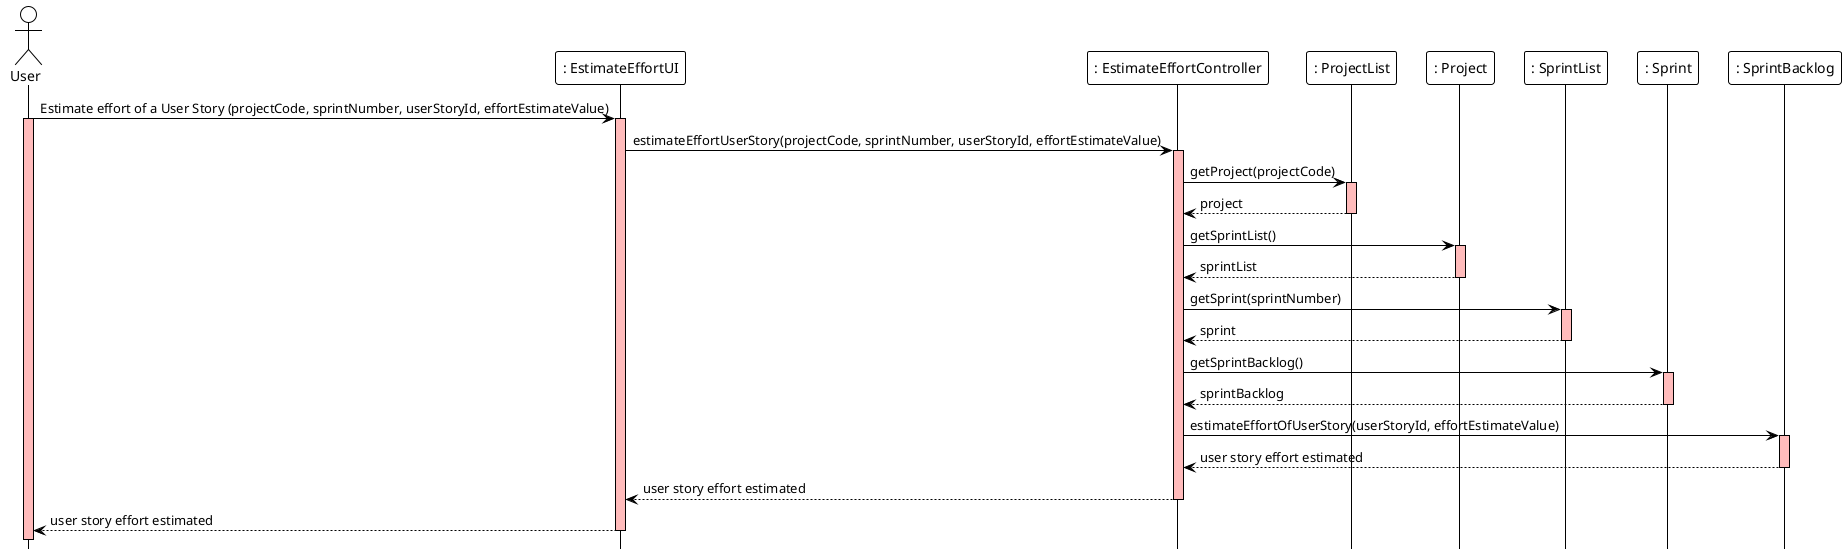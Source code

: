 @startuml
!theme plain
hide footbox

actor "User" as User
participant ": EstimateEffortUI" as UI
participant ": EstimateEffortController" as Controller
participant ": ProjectList" as PL
participant ": Project" as P
participant ": SprintList" as SL
participant ": Sprint" as S
participant ": SprintBacklog" as SB

User ->  UI: Estimate effort of a User Story (projectCode, sprintNumber, userStoryId, effortEstimateValue)
activate User #FFBBBB
activate UI #FFBBBB
UI -> Controller: estimateEffortUserStory(projectCode, sprintNumber, userStoryId, effortEstimateValue)
activate Controller #FFBBBB
Controller -> PL: getProject(projectCode)
activate PL #FFBBBB
PL --> Controller: project
deactivate PL
Controller -> P: getSprintList()
activate P #FFBBBB
P --> Controller: sprintList
deactivate P
Controller -> SL: getSprint(sprintNumber)
activate SL #FFBBBB
SL --> Controller: sprint
deactivate SL
Controller -> S: getSprintBacklog()
activate S #FFBBBB
S --> Controller: sprintBacklog
deactivate S
Controller -> SB: estimateEffortOfUserStory(userStoryId, effortEstimateValue)
activate SB #FFBBBB
SB --> Controller: user story effort estimated
deactivate SB
Controller --> UI: user story effort estimated
deactivate Controller
UI --> User: user story effort estimated
deactivate UI

@enduml
